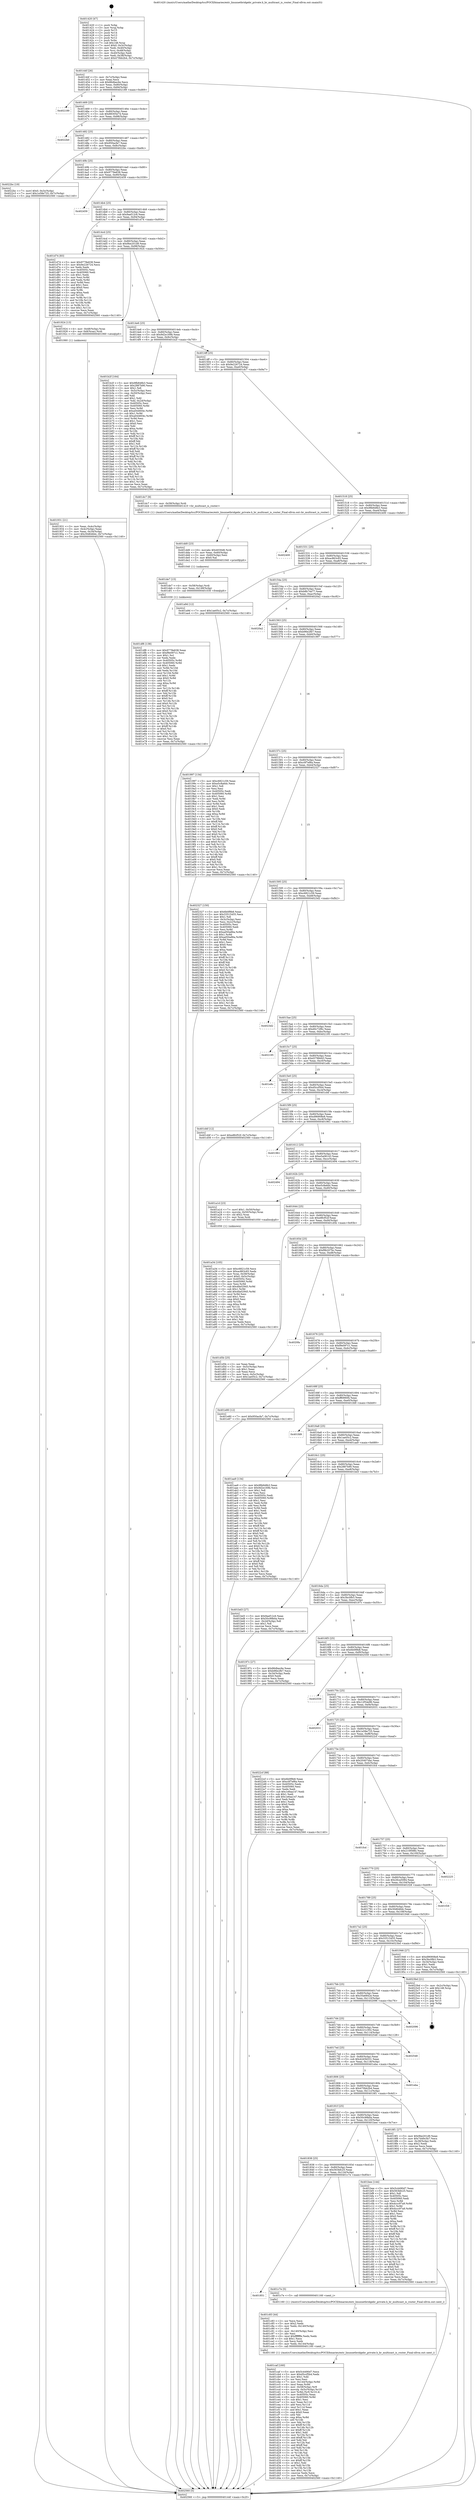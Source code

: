 digraph "0x401420" {
  label = "0x401420 (/mnt/c/Users/mathe/Desktop/tcc/POCII/binaries/extr_linuxnetbridgebr_private.h_br_multicast_is_router_Final-ollvm.out::main(0))"
  labelloc = "t"
  node[shape=record]

  Entry [label="",width=0.3,height=0.3,shape=circle,fillcolor=black,style=filled]
  "0x40144f" [label="{
     0x40144f [26]\l
     | [instrs]\l
     &nbsp;&nbsp;0x40144f \<+3\>: mov -0x7c(%rbp),%eax\l
     &nbsp;&nbsp;0x401452 \<+2\>: mov %eax,%ecx\l
     &nbsp;&nbsp;0x401454 \<+6\>: sub $0x86dbec6e,%ecx\l
     &nbsp;&nbsp;0x40145a \<+3\>: mov %eax,-0x80(%rbp)\l
     &nbsp;&nbsp;0x40145d \<+6\>: mov %ecx,-0x84(%rbp)\l
     &nbsp;&nbsp;0x401463 \<+6\>: je 0000000000402189 \<main+0xd69\>\l
  }"]
  "0x402189" [label="{
     0x402189\l
  }", style=dashed]
  "0x401469" [label="{
     0x401469 [25]\l
     | [instrs]\l
     &nbsp;&nbsp;0x401469 \<+5\>: jmp 000000000040146e \<main+0x4e\>\l
     &nbsp;&nbsp;0x40146e \<+3\>: mov -0x80(%rbp),%eax\l
     &nbsp;&nbsp;0x401471 \<+5\>: sub $0x88305e74,%eax\l
     &nbsp;&nbsp;0x401476 \<+6\>: mov %eax,-0x88(%rbp)\l
     &nbsp;&nbsp;0x40147c \<+6\>: je 00000000004022b0 \<main+0xe90\>\l
  }"]
  Exit [label="",width=0.3,height=0.3,shape=circle,fillcolor=black,style=filled,peripheries=2]
  "0x4022b0" [label="{
     0x4022b0\l
  }", style=dashed]
  "0x401482" [label="{
     0x401482 [25]\l
     | [instrs]\l
     &nbsp;&nbsp;0x401482 \<+5\>: jmp 0000000000401487 \<main+0x67\>\l
     &nbsp;&nbsp;0x401487 \<+3\>: mov -0x80(%rbp),%eax\l
     &nbsp;&nbsp;0x40148a \<+5\>: sub $0x950acfa7,%eax\l
     &nbsp;&nbsp;0x40148f \<+6\>: mov %eax,-0x8c(%rbp)\l
     &nbsp;&nbsp;0x401495 \<+6\>: je 00000000004022bc \<main+0xe9c\>\l
  }"]
  "0x401df6" [label="{
     0x401df6 [138]\l
     | [instrs]\l
     &nbsp;&nbsp;0x401df6 \<+5\>: mov $0x9778e638,%eax\l
     &nbsp;&nbsp;0x401dfb \<+5\>: mov $0xf9e097c1,%esi\l
     &nbsp;&nbsp;0x401e00 \<+2\>: mov $0x1,%cl\l
     &nbsp;&nbsp;0x401e02 \<+2\>: xor %edx,%edx\l
     &nbsp;&nbsp;0x401e04 \<+8\>: mov 0x40505c,%r8d\l
     &nbsp;&nbsp;0x401e0c \<+8\>: mov 0x405060,%r9d\l
     &nbsp;&nbsp;0x401e14 \<+3\>: sub $0x1,%edx\l
     &nbsp;&nbsp;0x401e17 \<+3\>: mov %r8d,%r10d\l
     &nbsp;&nbsp;0x401e1a \<+3\>: add %edx,%r10d\l
     &nbsp;&nbsp;0x401e1d \<+4\>: imul %r10d,%r8d\l
     &nbsp;&nbsp;0x401e21 \<+4\>: and $0x1,%r8d\l
     &nbsp;&nbsp;0x401e25 \<+4\>: cmp $0x0,%r8d\l
     &nbsp;&nbsp;0x401e29 \<+4\>: sete %r11b\l
     &nbsp;&nbsp;0x401e2d \<+4\>: cmp $0xa,%r9d\l
     &nbsp;&nbsp;0x401e31 \<+3\>: setl %bl\l
     &nbsp;&nbsp;0x401e34 \<+3\>: mov %r11b,%r14b\l
     &nbsp;&nbsp;0x401e37 \<+4\>: xor $0xff,%r14b\l
     &nbsp;&nbsp;0x401e3b \<+3\>: mov %bl,%r15b\l
     &nbsp;&nbsp;0x401e3e \<+4\>: xor $0xff,%r15b\l
     &nbsp;&nbsp;0x401e42 \<+3\>: xor $0x0,%cl\l
     &nbsp;&nbsp;0x401e45 \<+3\>: mov %r14b,%r12b\l
     &nbsp;&nbsp;0x401e48 \<+4\>: and $0x0,%r12b\l
     &nbsp;&nbsp;0x401e4c \<+3\>: and %cl,%r11b\l
     &nbsp;&nbsp;0x401e4f \<+3\>: mov %r15b,%r13b\l
     &nbsp;&nbsp;0x401e52 \<+4\>: and $0x0,%r13b\l
     &nbsp;&nbsp;0x401e56 \<+2\>: and %cl,%bl\l
     &nbsp;&nbsp;0x401e58 \<+3\>: or %r11b,%r12b\l
     &nbsp;&nbsp;0x401e5b \<+3\>: or %bl,%r13b\l
     &nbsp;&nbsp;0x401e5e \<+3\>: xor %r13b,%r12b\l
     &nbsp;&nbsp;0x401e61 \<+3\>: or %r15b,%r14b\l
     &nbsp;&nbsp;0x401e64 \<+4\>: xor $0xff,%r14b\l
     &nbsp;&nbsp;0x401e68 \<+3\>: or $0x0,%cl\l
     &nbsp;&nbsp;0x401e6b \<+3\>: and %cl,%r14b\l
     &nbsp;&nbsp;0x401e6e \<+3\>: or %r14b,%r12b\l
     &nbsp;&nbsp;0x401e71 \<+4\>: test $0x1,%r12b\l
     &nbsp;&nbsp;0x401e75 \<+3\>: cmovne %esi,%eax\l
     &nbsp;&nbsp;0x401e78 \<+3\>: mov %eax,-0x7c(%rbp)\l
     &nbsp;&nbsp;0x401e7b \<+5\>: jmp 0000000000402560 \<main+0x1140\>\l
  }"]
  "0x4022bc" [label="{
     0x4022bc [19]\l
     | [instrs]\l
     &nbsp;&nbsp;0x4022bc \<+7\>: movl $0x0,-0x3c(%rbp)\l
     &nbsp;&nbsp;0x4022c3 \<+7\>: movl $0x1e58e725,-0x7c(%rbp)\l
     &nbsp;&nbsp;0x4022ca \<+5\>: jmp 0000000000402560 \<main+0x1140\>\l
  }"]
  "0x40149b" [label="{
     0x40149b [25]\l
     | [instrs]\l
     &nbsp;&nbsp;0x40149b \<+5\>: jmp 00000000004014a0 \<main+0x80\>\l
     &nbsp;&nbsp;0x4014a0 \<+3\>: mov -0x80(%rbp),%eax\l
     &nbsp;&nbsp;0x4014a3 \<+5\>: sub $0x9778e638,%eax\l
     &nbsp;&nbsp;0x4014a8 \<+6\>: mov %eax,-0x90(%rbp)\l
     &nbsp;&nbsp;0x4014ae \<+6\>: je 0000000000402459 \<main+0x1039\>\l
  }"]
  "0x401de7" [label="{
     0x401de7 [15]\l
     | [instrs]\l
     &nbsp;&nbsp;0x401de7 \<+4\>: mov -0x58(%rbp),%rdi\l
     &nbsp;&nbsp;0x401deb \<+6\>: mov %eax,-0x148(%rbp)\l
     &nbsp;&nbsp;0x401df1 \<+5\>: call 0000000000401030 \<free@plt\>\l
     | [calls]\l
     &nbsp;&nbsp;0x401030 \{1\} (unknown)\l
  }"]
  "0x402459" [label="{
     0x402459\l
  }", style=dashed]
  "0x4014b4" [label="{
     0x4014b4 [25]\l
     | [instrs]\l
     &nbsp;&nbsp;0x4014b4 \<+5\>: jmp 00000000004014b9 \<main+0x99\>\l
     &nbsp;&nbsp;0x4014b9 \<+3\>: mov -0x80(%rbp),%eax\l
     &nbsp;&nbsp;0x4014bc \<+5\>: sub $0x9aef12c6,%eax\l
     &nbsp;&nbsp;0x4014c1 \<+6\>: mov %eax,-0x94(%rbp)\l
     &nbsp;&nbsp;0x4014c7 \<+6\>: je 0000000000401d74 \<main+0x954\>\l
  }"]
  "0x401dd0" [label="{
     0x401dd0 [23]\l
     | [instrs]\l
     &nbsp;&nbsp;0x401dd0 \<+10\>: movabs $0x4030d6,%rdi\l
     &nbsp;&nbsp;0x401dda \<+3\>: mov %eax,-0x60(%rbp)\l
     &nbsp;&nbsp;0x401ddd \<+3\>: mov -0x60(%rbp),%esi\l
     &nbsp;&nbsp;0x401de0 \<+2\>: mov $0x0,%al\l
     &nbsp;&nbsp;0x401de2 \<+5\>: call 0000000000401040 \<printf@plt\>\l
     | [calls]\l
     &nbsp;&nbsp;0x401040 \{1\} (unknown)\l
  }"]
  "0x401d74" [label="{
     0x401d74 [83]\l
     | [instrs]\l
     &nbsp;&nbsp;0x401d74 \<+5\>: mov $0x9778e638,%eax\l
     &nbsp;&nbsp;0x401d79 \<+5\>: mov $0x9e226724,%ecx\l
     &nbsp;&nbsp;0x401d7e \<+2\>: xor %edx,%edx\l
     &nbsp;&nbsp;0x401d80 \<+7\>: mov 0x40505c,%esi\l
     &nbsp;&nbsp;0x401d87 \<+7\>: mov 0x405060,%edi\l
     &nbsp;&nbsp;0x401d8e \<+3\>: sub $0x1,%edx\l
     &nbsp;&nbsp;0x401d91 \<+3\>: mov %esi,%r8d\l
     &nbsp;&nbsp;0x401d94 \<+3\>: add %edx,%r8d\l
     &nbsp;&nbsp;0x401d97 \<+4\>: imul %r8d,%esi\l
     &nbsp;&nbsp;0x401d9b \<+3\>: and $0x1,%esi\l
     &nbsp;&nbsp;0x401d9e \<+3\>: cmp $0x0,%esi\l
     &nbsp;&nbsp;0x401da1 \<+4\>: sete %r9b\l
     &nbsp;&nbsp;0x401da5 \<+3\>: cmp $0xa,%edi\l
     &nbsp;&nbsp;0x401da8 \<+4\>: setl %r10b\l
     &nbsp;&nbsp;0x401dac \<+3\>: mov %r9b,%r11b\l
     &nbsp;&nbsp;0x401daf \<+3\>: and %r10b,%r11b\l
     &nbsp;&nbsp;0x401db2 \<+3\>: xor %r10b,%r9b\l
     &nbsp;&nbsp;0x401db5 \<+3\>: or %r9b,%r11b\l
     &nbsp;&nbsp;0x401db8 \<+4\>: test $0x1,%r11b\l
     &nbsp;&nbsp;0x401dbc \<+3\>: cmovne %ecx,%eax\l
     &nbsp;&nbsp;0x401dbf \<+3\>: mov %eax,-0x7c(%rbp)\l
     &nbsp;&nbsp;0x401dc2 \<+5\>: jmp 0000000000402560 \<main+0x1140\>\l
  }"]
  "0x4014cd" [label="{
     0x4014cd [25]\l
     | [instrs]\l
     &nbsp;&nbsp;0x4014cd \<+5\>: jmp 00000000004014d2 \<main+0xb2\>\l
     &nbsp;&nbsp;0x4014d2 \<+3\>: mov -0x80(%rbp),%eax\l
     &nbsp;&nbsp;0x4014d5 \<+5\>: sub $0x9be201d9,%eax\l
     &nbsp;&nbsp;0x4014da \<+6\>: mov %eax,-0x98(%rbp)\l
     &nbsp;&nbsp;0x4014e0 \<+6\>: je 0000000000401924 \<main+0x504\>\l
  }"]
  "0x401caf" [label="{
     0x401caf [160]\l
     | [instrs]\l
     &nbsp;&nbsp;0x401caf \<+5\>: mov $0x5c4490d7,%ecx\l
     &nbsp;&nbsp;0x401cb4 \<+5\>: mov $0xd5ccf5b4,%edx\l
     &nbsp;&nbsp;0x401cb9 \<+3\>: mov $0x1,%dil\l
     &nbsp;&nbsp;0x401cbc \<+2\>: xor %esi,%esi\l
     &nbsp;&nbsp;0x401cbe \<+7\>: mov -0x144(%rbp),%r8d\l
     &nbsp;&nbsp;0x401cc5 \<+4\>: imul %eax,%r8d\l
     &nbsp;&nbsp;0x401cc9 \<+4\>: mov -0x58(%rbp),%r9\l
     &nbsp;&nbsp;0x401ccd \<+4\>: movslq -0x5c(%rbp),%r10\l
     &nbsp;&nbsp;0x401cd1 \<+4\>: mov %r8d,(%r9,%r10,4)\l
     &nbsp;&nbsp;0x401cd5 \<+7\>: mov 0x40505c,%eax\l
     &nbsp;&nbsp;0x401cdc \<+8\>: mov 0x405060,%r8d\l
     &nbsp;&nbsp;0x401ce4 \<+3\>: sub $0x1,%esi\l
     &nbsp;&nbsp;0x401ce7 \<+3\>: mov %eax,%r11d\l
     &nbsp;&nbsp;0x401cea \<+3\>: add %esi,%r11d\l
     &nbsp;&nbsp;0x401ced \<+4\>: imul %r11d,%eax\l
     &nbsp;&nbsp;0x401cf1 \<+3\>: and $0x1,%eax\l
     &nbsp;&nbsp;0x401cf4 \<+3\>: cmp $0x0,%eax\l
     &nbsp;&nbsp;0x401cf7 \<+3\>: sete %bl\l
     &nbsp;&nbsp;0x401cfa \<+4\>: cmp $0xa,%r8d\l
     &nbsp;&nbsp;0x401cfe \<+4\>: setl %r14b\l
     &nbsp;&nbsp;0x401d02 \<+3\>: mov %bl,%r15b\l
     &nbsp;&nbsp;0x401d05 \<+4\>: xor $0xff,%r15b\l
     &nbsp;&nbsp;0x401d09 \<+3\>: mov %r14b,%r12b\l
     &nbsp;&nbsp;0x401d0c \<+4\>: xor $0xff,%r12b\l
     &nbsp;&nbsp;0x401d10 \<+4\>: xor $0x1,%dil\l
     &nbsp;&nbsp;0x401d14 \<+3\>: mov %r15b,%r13b\l
     &nbsp;&nbsp;0x401d17 \<+4\>: and $0xff,%r13b\l
     &nbsp;&nbsp;0x401d1b \<+3\>: and %dil,%bl\l
     &nbsp;&nbsp;0x401d1e \<+3\>: mov %r12b,%al\l
     &nbsp;&nbsp;0x401d21 \<+2\>: and $0xff,%al\l
     &nbsp;&nbsp;0x401d23 \<+3\>: and %dil,%r14b\l
     &nbsp;&nbsp;0x401d26 \<+3\>: or %bl,%r13b\l
     &nbsp;&nbsp;0x401d29 \<+3\>: or %r14b,%al\l
     &nbsp;&nbsp;0x401d2c \<+3\>: xor %al,%r13b\l
     &nbsp;&nbsp;0x401d2f \<+3\>: or %r12b,%r15b\l
     &nbsp;&nbsp;0x401d32 \<+4\>: xor $0xff,%r15b\l
     &nbsp;&nbsp;0x401d36 \<+4\>: or $0x1,%dil\l
     &nbsp;&nbsp;0x401d3a \<+3\>: and %dil,%r15b\l
     &nbsp;&nbsp;0x401d3d \<+3\>: or %r15b,%r13b\l
     &nbsp;&nbsp;0x401d40 \<+4\>: test $0x1,%r13b\l
     &nbsp;&nbsp;0x401d44 \<+3\>: cmovne %edx,%ecx\l
     &nbsp;&nbsp;0x401d47 \<+3\>: mov %ecx,-0x7c(%rbp)\l
     &nbsp;&nbsp;0x401d4a \<+5\>: jmp 0000000000402560 \<main+0x1140\>\l
  }"]
  "0x401924" [label="{
     0x401924 [13]\l
     | [instrs]\l
     &nbsp;&nbsp;0x401924 \<+4\>: mov -0x48(%rbp),%rax\l
     &nbsp;&nbsp;0x401928 \<+4\>: mov 0x8(%rax),%rdi\l
     &nbsp;&nbsp;0x40192c \<+5\>: call 0000000000401060 \<atoi@plt\>\l
     | [calls]\l
     &nbsp;&nbsp;0x401060 \{1\} (unknown)\l
  }"]
  "0x4014e6" [label="{
     0x4014e6 [25]\l
     | [instrs]\l
     &nbsp;&nbsp;0x4014e6 \<+5\>: jmp 00000000004014eb \<main+0xcb\>\l
     &nbsp;&nbsp;0x4014eb \<+3\>: mov -0x80(%rbp),%eax\l
     &nbsp;&nbsp;0x4014ee \<+5\>: sub $0x9d2e169b,%eax\l
     &nbsp;&nbsp;0x4014f3 \<+6\>: mov %eax,-0x9c(%rbp)\l
     &nbsp;&nbsp;0x4014f9 \<+6\>: je 0000000000401b2f \<main+0x70f\>\l
  }"]
  "0x401c83" [label="{
     0x401c83 [44]\l
     | [instrs]\l
     &nbsp;&nbsp;0x401c83 \<+2\>: xor %ecx,%ecx\l
     &nbsp;&nbsp;0x401c85 \<+5\>: mov $0x2,%edx\l
     &nbsp;&nbsp;0x401c8a \<+6\>: mov %edx,-0x140(%rbp)\l
     &nbsp;&nbsp;0x401c90 \<+1\>: cltd\l
     &nbsp;&nbsp;0x401c91 \<+6\>: mov -0x140(%rbp),%esi\l
     &nbsp;&nbsp;0x401c97 \<+2\>: idiv %esi\l
     &nbsp;&nbsp;0x401c99 \<+6\>: imul $0xfffffffe,%edx,%edx\l
     &nbsp;&nbsp;0x401c9f \<+3\>: sub $0x1,%ecx\l
     &nbsp;&nbsp;0x401ca2 \<+2\>: sub %ecx,%edx\l
     &nbsp;&nbsp;0x401ca4 \<+6\>: mov %edx,-0x144(%rbp)\l
     &nbsp;&nbsp;0x401caa \<+5\>: call 0000000000401160 \<next_i\>\l
     | [calls]\l
     &nbsp;&nbsp;0x401160 \{1\} (/mnt/c/Users/mathe/Desktop/tcc/POCII/binaries/extr_linuxnetbridgebr_private.h_br_multicast_is_router_Final-ollvm.out::next_i)\l
  }"]
  "0x401b2f" [label="{
     0x401b2f [164]\l
     | [instrs]\l
     &nbsp;&nbsp;0x401b2f \<+5\>: mov $0x9fb848b3,%eax\l
     &nbsp;&nbsp;0x401b34 \<+5\>: mov $0x2887b90,%ecx\l
     &nbsp;&nbsp;0x401b39 \<+2\>: mov $0x1,%dl\l
     &nbsp;&nbsp;0x401b3b \<+3\>: mov -0x5c(%rbp),%esi\l
     &nbsp;&nbsp;0x401b3e \<+3\>: cmp -0x50(%rbp),%esi\l
     &nbsp;&nbsp;0x401b41 \<+4\>: setl %dil\l
     &nbsp;&nbsp;0x401b45 \<+4\>: and $0x1,%dil\l
     &nbsp;&nbsp;0x401b49 \<+4\>: mov %dil,-0x2d(%rbp)\l
     &nbsp;&nbsp;0x401b4d \<+7\>: mov 0x40505c,%esi\l
     &nbsp;&nbsp;0x401b54 \<+8\>: mov 0x405060,%r8d\l
     &nbsp;&nbsp;0x401b5c \<+3\>: mov %esi,%r9d\l
     &nbsp;&nbsp;0x401b5f \<+7\>: add $0xa044604c,%r9d\l
     &nbsp;&nbsp;0x401b66 \<+4\>: sub $0x1,%r9d\l
     &nbsp;&nbsp;0x401b6a \<+7\>: sub $0xa044604c,%r9d\l
     &nbsp;&nbsp;0x401b71 \<+4\>: imul %r9d,%esi\l
     &nbsp;&nbsp;0x401b75 \<+3\>: and $0x1,%esi\l
     &nbsp;&nbsp;0x401b78 \<+3\>: cmp $0x0,%esi\l
     &nbsp;&nbsp;0x401b7b \<+4\>: sete %dil\l
     &nbsp;&nbsp;0x401b7f \<+4\>: cmp $0xa,%r8d\l
     &nbsp;&nbsp;0x401b83 \<+4\>: setl %r10b\l
     &nbsp;&nbsp;0x401b87 \<+3\>: mov %dil,%r11b\l
     &nbsp;&nbsp;0x401b8a \<+4\>: xor $0xff,%r11b\l
     &nbsp;&nbsp;0x401b8e \<+3\>: mov %r10b,%bl\l
     &nbsp;&nbsp;0x401b91 \<+3\>: xor $0xff,%bl\l
     &nbsp;&nbsp;0x401b94 \<+3\>: xor $0x1,%dl\l
     &nbsp;&nbsp;0x401b97 \<+3\>: mov %r11b,%r14b\l
     &nbsp;&nbsp;0x401b9a \<+4\>: and $0xff,%r14b\l
     &nbsp;&nbsp;0x401b9e \<+3\>: and %dl,%dil\l
     &nbsp;&nbsp;0x401ba1 \<+3\>: mov %bl,%r15b\l
     &nbsp;&nbsp;0x401ba4 \<+4\>: and $0xff,%r15b\l
     &nbsp;&nbsp;0x401ba8 \<+3\>: and %dl,%r10b\l
     &nbsp;&nbsp;0x401bab \<+3\>: or %dil,%r14b\l
     &nbsp;&nbsp;0x401bae \<+3\>: or %r10b,%r15b\l
     &nbsp;&nbsp;0x401bb1 \<+3\>: xor %r15b,%r14b\l
     &nbsp;&nbsp;0x401bb4 \<+3\>: or %bl,%r11b\l
     &nbsp;&nbsp;0x401bb7 \<+4\>: xor $0xff,%r11b\l
     &nbsp;&nbsp;0x401bbb \<+3\>: or $0x1,%dl\l
     &nbsp;&nbsp;0x401bbe \<+3\>: and %dl,%r11b\l
     &nbsp;&nbsp;0x401bc1 \<+3\>: or %r11b,%r14b\l
     &nbsp;&nbsp;0x401bc4 \<+4\>: test $0x1,%r14b\l
     &nbsp;&nbsp;0x401bc8 \<+3\>: cmovne %ecx,%eax\l
     &nbsp;&nbsp;0x401bcb \<+3\>: mov %eax,-0x7c(%rbp)\l
     &nbsp;&nbsp;0x401bce \<+5\>: jmp 0000000000402560 \<main+0x1140\>\l
  }"]
  "0x4014ff" [label="{
     0x4014ff [25]\l
     | [instrs]\l
     &nbsp;&nbsp;0x4014ff \<+5\>: jmp 0000000000401504 \<main+0xe4\>\l
     &nbsp;&nbsp;0x401504 \<+3\>: mov -0x80(%rbp),%eax\l
     &nbsp;&nbsp;0x401507 \<+5\>: sub $0x9e226724,%eax\l
     &nbsp;&nbsp;0x40150c \<+6\>: mov %eax,-0xa0(%rbp)\l
     &nbsp;&nbsp;0x401512 \<+6\>: je 0000000000401dc7 \<main+0x9a7\>\l
  }"]
  "0x401851" [label="{
     0x401851\l
  }", style=dashed]
  "0x401dc7" [label="{
     0x401dc7 [9]\l
     | [instrs]\l
     &nbsp;&nbsp;0x401dc7 \<+4\>: mov -0x58(%rbp),%rdi\l
     &nbsp;&nbsp;0x401dcb \<+5\>: call 0000000000401410 \<br_multicast_is_router\>\l
     | [calls]\l
     &nbsp;&nbsp;0x401410 \{1\} (/mnt/c/Users/mathe/Desktop/tcc/POCII/binaries/extr_linuxnetbridgebr_private.h_br_multicast_is_router_Final-ollvm.out::br_multicast_is_router)\l
  }"]
  "0x401518" [label="{
     0x401518 [25]\l
     | [instrs]\l
     &nbsp;&nbsp;0x401518 \<+5\>: jmp 000000000040151d \<main+0xfd\>\l
     &nbsp;&nbsp;0x40151d \<+3\>: mov -0x80(%rbp),%eax\l
     &nbsp;&nbsp;0x401520 \<+5\>: sub $0x9fb848b3,%eax\l
     &nbsp;&nbsp;0x401525 \<+6\>: mov %eax,-0xa4(%rbp)\l
     &nbsp;&nbsp;0x40152b \<+6\>: je 0000000000402400 \<main+0xfe0\>\l
  }"]
  "0x401c7e" [label="{
     0x401c7e [5]\l
     | [instrs]\l
     &nbsp;&nbsp;0x401c7e \<+5\>: call 0000000000401160 \<next_i\>\l
     | [calls]\l
     &nbsp;&nbsp;0x401160 \{1\} (/mnt/c/Users/mathe/Desktop/tcc/POCII/binaries/extr_linuxnetbridgebr_private.h_br_multicast_is_router_Final-ollvm.out::next_i)\l
  }"]
  "0x402400" [label="{
     0x402400\l
  }", style=dashed]
  "0x401531" [label="{
     0x401531 [25]\l
     | [instrs]\l
     &nbsp;&nbsp;0x401531 \<+5\>: jmp 0000000000401536 \<main+0x116\>\l
     &nbsp;&nbsp;0x401536 \<+3\>: mov -0x80(%rbp),%eax\l
     &nbsp;&nbsp;0x401539 \<+5\>: sub $0xac863c65,%eax\l
     &nbsp;&nbsp;0x40153e \<+6\>: mov %eax,-0xa8(%rbp)\l
     &nbsp;&nbsp;0x401544 \<+6\>: je 0000000000401a9d \<main+0x67d\>\l
  }"]
  "0x401838" [label="{
     0x401838 [25]\l
     | [instrs]\l
     &nbsp;&nbsp;0x401838 \<+5\>: jmp 000000000040183d \<main+0x41d\>\l
     &nbsp;&nbsp;0x40183d \<+3\>: mov -0x80(%rbp),%eax\l
     &nbsp;&nbsp;0x401840 \<+5\>: sub $0x563bfc25,%eax\l
     &nbsp;&nbsp;0x401845 \<+6\>: mov %eax,-0x124(%rbp)\l
     &nbsp;&nbsp;0x40184b \<+6\>: je 0000000000401c7e \<main+0x85e\>\l
  }"]
  "0x401a9d" [label="{
     0x401a9d [12]\l
     | [instrs]\l
     &nbsp;&nbsp;0x401a9d \<+7\>: movl $0x1ae05c2,-0x7c(%rbp)\l
     &nbsp;&nbsp;0x401aa4 \<+5\>: jmp 0000000000402560 \<main+0x1140\>\l
  }"]
  "0x40154a" [label="{
     0x40154a [25]\l
     | [instrs]\l
     &nbsp;&nbsp;0x40154a \<+5\>: jmp 000000000040154f \<main+0x12f\>\l
     &nbsp;&nbsp;0x40154f \<+3\>: mov -0x80(%rbp),%eax\l
     &nbsp;&nbsp;0x401552 \<+5\>: sub $0xb8b74a77,%eax\l
     &nbsp;&nbsp;0x401557 \<+6\>: mov %eax,-0xac(%rbp)\l
     &nbsp;&nbsp;0x40155d \<+6\>: je 00000000004020a2 \<main+0xc82\>\l
  }"]
  "0x401bee" [label="{
     0x401bee [144]\l
     | [instrs]\l
     &nbsp;&nbsp;0x401bee \<+5\>: mov $0x5c4490d7,%eax\l
     &nbsp;&nbsp;0x401bf3 \<+5\>: mov $0x563bfc25,%ecx\l
     &nbsp;&nbsp;0x401bf8 \<+2\>: mov $0x1,%dl\l
     &nbsp;&nbsp;0x401bfa \<+7\>: mov 0x40505c,%esi\l
     &nbsp;&nbsp;0x401c01 \<+7\>: mov 0x405060,%edi\l
     &nbsp;&nbsp;0x401c08 \<+3\>: mov %esi,%r8d\l
     &nbsp;&nbsp;0x401c0b \<+7\>: sub $0x4ccc97a9,%r8d\l
     &nbsp;&nbsp;0x401c12 \<+4\>: sub $0x1,%r8d\l
     &nbsp;&nbsp;0x401c16 \<+7\>: add $0x4ccc97a9,%r8d\l
     &nbsp;&nbsp;0x401c1d \<+4\>: imul %r8d,%esi\l
     &nbsp;&nbsp;0x401c21 \<+3\>: and $0x1,%esi\l
     &nbsp;&nbsp;0x401c24 \<+3\>: cmp $0x0,%esi\l
     &nbsp;&nbsp;0x401c27 \<+4\>: sete %r9b\l
     &nbsp;&nbsp;0x401c2b \<+3\>: cmp $0xa,%edi\l
     &nbsp;&nbsp;0x401c2e \<+4\>: setl %r10b\l
     &nbsp;&nbsp;0x401c32 \<+3\>: mov %r9b,%r11b\l
     &nbsp;&nbsp;0x401c35 \<+4\>: xor $0xff,%r11b\l
     &nbsp;&nbsp;0x401c39 \<+3\>: mov %r10b,%bl\l
     &nbsp;&nbsp;0x401c3c \<+3\>: xor $0xff,%bl\l
     &nbsp;&nbsp;0x401c3f \<+3\>: xor $0x0,%dl\l
     &nbsp;&nbsp;0x401c42 \<+3\>: mov %r11b,%r14b\l
     &nbsp;&nbsp;0x401c45 \<+4\>: and $0x0,%r14b\l
     &nbsp;&nbsp;0x401c49 \<+3\>: and %dl,%r9b\l
     &nbsp;&nbsp;0x401c4c \<+3\>: mov %bl,%r15b\l
     &nbsp;&nbsp;0x401c4f \<+4\>: and $0x0,%r15b\l
     &nbsp;&nbsp;0x401c53 \<+3\>: and %dl,%r10b\l
     &nbsp;&nbsp;0x401c56 \<+3\>: or %r9b,%r14b\l
     &nbsp;&nbsp;0x401c59 \<+3\>: or %r10b,%r15b\l
     &nbsp;&nbsp;0x401c5c \<+3\>: xor %r15b,%r14b\l
     &nbsp;&nbsp;0x401c5f \<+3\>: or %bl,%r11b\l
     &nbsp;&nbsp;0x401c62 \<+4\>: xor $0xff,%r11b\l
     &nbsp;&nbsp;0x401c66 \<+3\>: or $0x0,%dl\l
     &nbsp;&nbsp;0x401c69 \<+3\>: and %dl,%r11b\l
     &nbsp;&nbsp;0x401c6c \<+3\>: or %r11b,%r14b\l
     &nbsp;&nbsp;0x401c6f \<+4\>: test $0x1,%r14b\l
     &nbsp;&nbsp;0x401c73 \<+3\>: cmovne %ecx,%eax\l
     &nbsp;&nbsp;0x401c76 \<+3\>: mov %eax,-0x7c(%rbp)\l
     &nbsp;&nbsp;0x401c79 \<+5\>: jmp 0000000000402560 \<main+0x1140\>\l
  }"]
  "0x4020a2" [label="{
     0x4020a2\l
  }", style=dashed]
  "0x401563" [label="{
     0x401563 [25]\l
     | [instrs]\l
     &nbsp;&nbsp;0x401563 \<+5\>: jmp 0000000000401568 \<main+0x148\>\l
     &nbsp;&nbsp;0x401568 \<+3\>: mov -0x80(%rbp),%eax\l
     &nbsp;&nbsp;0x40156b \<+5\>: sub $0xb96e2fb7,%eax\l
     &nbsp;&nbsp;0x401570 \<+6\>: mov %eax,-0xb0(%rbp)\l
     &nbsp;&nbsp;0x401576 \<+6\>: je 0000000000401997 \<main+0x577\>\l
  }"]
  "0x401a34" [label="{
     0x401a34 [105]\l
     | [instrs]\l
     &nbsp;&nbsp;0x401a34 \<+5\>: mov $0xc6821c59,%ecx\l
     &nbsp;&nbsp;0x401a39 \<+5\>: mov $0xac863c65,%edx\l
     &nbsp;&nbsp;0x401a3e \<+4\>: mov %rax,-0x58(%rbp)\l
     &nbsp;&nbsp;0x401a42 \<+7\>: movl $0x0,-0x5c(%rbp)\l
     &nbsp;&nbsp;0x401a49 \<+7\>: mov 0x40505c,%esi\l
     &nbsp;&nbsp;0x401a50 \<+8\>: mov 0x405060,%r8d\l
     &nbsp;&nbsp;0x401a58 \<+3\>: mov %esi,%r9d\l
     &nbsp;&nbsp;0x401a5b \<+7\>: sub $0x4fa02945,%r9d\l
     &nbsp;&nbsp;0x401a62 \<+4\>: sub $0x1,%r9d\l
     &nbsp;&nbsp;0x401a66 \<+7\>: add $0x4fa02945,%r9d\l
     &nbsp;&nbsp;0x401a6d \<+4\>: imul %r9d,%esi\l
     &nbsp;&nbsp;0x401a71 \<+3\>: and $0x1,%esi\l
     &nbsp;&nbsp;0x401a74 \<+3\>: cmp $0x0,%esi\l
     &nbsp;&nbsp;0x401a77 \<+4\>: sete %r10b\l
     &nbsp;&nbsp;0x401a7b \<+4\>: cmp $0xa,%r8d\l
     &nbsp;&nbsp;0x401a7f \<+4\>: setl %r11b\l
     &nbsp;&nbsp;0x401a83 \<+3\>: mov %r10b,%bl\l
     &nbsp;&nbsp;0x401a86 \<+3\>: and %r11b,%bl\l
     &nbsp;&nbsp;0x401a89 \<+3\>: xor %r11b,%r10b\l
     &nbsp;&nbsp;0x401a8c \<+3\>: or %r10b,%bl\l
     &nbsp;&nbsp;0x401a8f \<+3\>: test $0x1,%bl\l
     &nbsp;&nbsp;0x401a92 \<+3\>: cmovne %edx,%ecx\l
     &nbsp;&nbsp;0x401a95 \<+3\>: mov %ecx,-0x7c(%rbp)\l
     &nbsp;&nbsp;0x401a98 \<+5\>: jmp 0000000000402560 \<main+0x1140\>\l
  }"]
  "0x401997" [label="{
     0x401997 [134]\l
     | [instrs]\l
     &nbsp;&nbsp;0x401997 \<+5\>: mov $0xc6821c59,%eax\l
     &nbsp;&nbsp;0x40199c \<+5\>: mov $0xe5c8a6dc,%ecx\l
     &nbsp;&nbsp;0x4019a1 \<+2\>: mov $0x1,%dl\l
     &nbsp;&nbsp;0x4019a3 \<+2\>: xor %esi,%esi\l
     &nbsp;&nbsp;0x4019a5 \<+7\>: mov 0x40505c,%edi\l
     &nbsp;&nbsp;0x4019ac \<+8\>: mov 0x405060,%r8d\l
     &nbsp;&nbsp;0x4019b4 \<+3\>: sub $0x1,%esi\l
     &nbsp;&nbsp;0x4019b7 \<+3\>: mov %edi,%r9d\l
     &nbsp;&nbsp;0x4019ba \<+3\>: add %esi,%r9d\l
     &nbsp;&nbsp;0x4019bd \<+4\>: imul %r9d,%edi\l
     &nbsp;&nbsp;0x4019c1 \<+3\>: and $0x1,%edi\l
     &nbsp;&nbsp;0x4019c4 \<+3\>: cmp $0x0,%edi\l
     &nbsp;&nbsp;0x4019c7 \<+4\>: sete %r10b\l
     &nbsp;&nbsp;0x4019cb \<+4\>: cmp $0xa,%r8d\l
     &nbsp;&nbsp;0x4019cf \<+4\>: setl %r11b\l
     &nbsp;&nbsp;0x4019d3 \<+3\>: mov %r10b,%bl\l
     &nbsp;&nbsp;0x4019d6 \<+3\>: xor $0xff,%bl\l
     &nbsp;&nbsp;0x4019d9 \<+3\>: mov %r11b,%r14b\l
     &nbsp;&nbsp;0x4019dc \<+4\>: xor $0xff,%r14b\l
     &nbsp;&nbsp;0x4019e0 \<+3\>: xor $0x0,%dl\l
     &nbsp;&nbsp;0x4019e3 \<+3\>: mov %bl,%r15b\l
     &nbsp;&nbsp;0x4019e6 \<+4\>: and $0x0,%r15b\l
     &nbsp;&nbsp;0x4019ea \<+3\>: and %dl,%r10b\l
     &nbsp;&nbsp;0x4019ed \<+3\>: mov %r14b,%r12b\l
     &nbsp;&nbsp;0x4019f0 \<+4\>: and $0x0,%r12b\l
     &nbsp;&nbsp;0x4019f4 \<+3\>: and %dl,%r11b\l
     &nbsp;&nbsp;0x4019f7 \<+3\>: or %r10b,%r15b\l
     &nbsp;&nbsp;0x4019fa \<+3\>: or %r11b,%r12b\l
     &nbsp;&nbsp;0x4019fd \<+3\>: xor %r12b,%r15b\l
     &nbsp;&nbsp;0x401a00 \<+3\>: or %r14b,%bl\l
     &nbsp;&nbsp;0x401a03 \<+3\>: xor $0xff,%bl\l
     &nbsp;&nbsp;0x401a06 \<+3\>: or $0x0,%dl\l
     &nbsp;&nbsp;0x401a09 \<+2\>: and %dl,%bl\l
     &nbsp;&nbsp;0x401a0b \<+3\>: or %bl,%r15b\l
     &nbsp;&nbsp;0x401a0e \<+4\>: test $0x1,%r15b\l
     &nbsp;&nbsp;0x401a12 \<+3\>: cmovne %ecx,%eax\l
     &nbsp;&nbsp;0x401a15 \<+3\>: mov %eax,-0x7c(%rbp)\l
     &nbsp;&nbsp;0x401a18 \<+5\>: jmp 0000000000402560 \<main+0x1140\>\l
  }"]
  "0x40157c" [label="{
     0x40157c [25]\l
     | [instrs]\l
     &nbsp;&nbsp;0x40157c \<+5\>: jmp 0000000000401581 \<main+0x161\>\l
     &nbsp;&nbsp;0x401581 \<+3\>: mov -0x80(%rbp),%eax\l
     &nbsp;&nbsp;0x401584 \<+5\>: sub $0xc0f7ef6a,%eax\l
     &nbsp;&nbsp;0x401589 \<+6\>: mov %eax,-0xb4(%rbp)\l
     &nbsp;&nbsp;0x40158f \<+6\>: je 0000000000402327 \<main+0xf07\>\l
  }"]
  "0x401931" [label="{
     0x401931 [21]\l
     | [instrs]\l
     &nbsp;&nbsp;0x401931 \<+3\>: mov %eax,-0x4c(%rbp)\l
     &nbsp;&nbsp;0x401934 \<+3\>: mov -0x4c(%rbp),%eax\l
     &nbsp;&nbsp;0x401937 \<+3\>: mov %eax,-0x34(%rbp)\l
     &nbsp;&nbsp;0x40193a \<+7\>: movl $0x30d646dc,-0x7c(%rbp)\l
     &nbsp;&nbsp;0x401941 \<+5\>: jmp 0000000000402560 \<main+0x1140\>\l
  }"]
  "0x402327" [label="{
     0x402327 [150]\l
     | [instrs]\l
     &nbsp;&nbsp;0x402327 \<+5\>: mov $0x6b0f9b8,%eax\l
     &nbsp;&nbsp;0x40232c \<+5\>: mov $0x33515455,%ecx\l
     &nbsp;&nbsp;0x402331 \<+2\>: mov $0x1,%dl\l
     &nbsp;&nbsp;0x402333 \<+3\>: mov -0x3c(%rbp),%esi\l
     &nbsp;&nbsp;0x402336 \<+3\>: mov %esi,-0x2c(%rbp)\l
     &nbsp;&nbsp;0x402339 \<+7\>: mov 0x40505c,%esi\l
     &nbsp;&nbsp;0x402340 \<+7\>: mov 0x405060,%edi\l
     &nbsp;&nbsp;0x402347 \<+3\>: mov %esi,%r8d\l
     &nbsp;&nbsp;0x40234a \<+7\>: sub $0xad50a86a,%r8d\l
     &nbsp;&nbsp;0x402351 \<+4\>: sub $0x1,%r8d\l
     &nbsp;&nbsp;0x402355 \<+7\>: add $0xad50a86a,%r8d\l
     &nbsp;&nbsp;0x40235c \<+4\>: imul %r8d,%esi\l
     &nbsp;&nbsp;0x402360 \<+3\>: and $0x1,%esi\l
     &nbsp;&nbsp;0x402363 \<+3\>: cmp $0x0,%esi\l
     &nbsp;&nbsp;0x402366 \<+4\>: sete %r9b\l
     &nbsp;&nbsp;0x40236a \<+3\>: cmp $0xa,%edi\l
     &nbsp;&nbsp;0x40236d \<+4\>: setl %r10b\l
     &nbsp;&nbsp;0x402371 \<+3\>: mov %r9b,%r11b\l
     &nbsp;&nbsp;0x402374 \<+4\>: xor $0xff,%r11b\l
     &nbsp;&nbsp;0x402378 \<+3\>: mov %r10b,%bl\l
     &nbsp;&nbsp;0x40237b \<+3\>: xor $0xff,%bl\l
     &nbsp;&nbsp;0x40237e \<+3\>: xor $0x0,%dl\l
     &nbsp;&nbsp;0x402381 \<+3\>: mov %r11b,%r14b\l
     &nbsp;&nbsp;0x402384 \<+4\>: and $0x0,%r14b\l
     &nbsp;&nbsp;0x402388 \<+3\>: and %dl,%r9b\l
     &nbsp;&nbsp;0x40238b \<+3\>: mov %bl,%r15b\l
     &nbsp;&nbsp;0x40238e \<+4\>: and $0x0,%r15b\l
     &nbsp;&nbsp;0x402392 \<+3\>: and %dl,%r10b\l
     &nbsp;&nbsp;0x402395 \<+3\>: or %r9b,%r14b\l
     &nbsp;&nbsp;0x402398 \<+3\>: or %r10b,%r15b\l
     &nbsp;&nbsp;0x40239b \<+3\>: xor %r15b,%r14b\l
     &nbsp;&nbsp;0x40239e \<+3\>: or %bl,%r11b\l
     &nbsp;&nbsp;0x4023a1 \<+4\>: xor $0xff,%r11b\l
     &nbsp;&nbsp;0x4023a5 \<+3\>: or $0x0,%dl\l
     &nbsp;&nbsp;0x4023a8 \<+3\>: and %dl,%r11b\l
     &nbsp;&nbsp;0x4023ab \<+3\>: or %r11b,%r14b\l
     &nbsp;&nbsp;0x4023ae \<+4\>: test $0x1,%r14b\l
     &nbsp;&nbsp;0x4023b2 \<+3\>: cmovne %ecx,%eax\l
     &nbsp;&nbsp;0x4023b5 \<+3\>: mov %eax,-0x7c(%rbp)\l
     &nbsp;&nbsp;0x4023b8 \<+5\>: jmp 0000000000402560 \<main+0x1140\>\l
  }"]
  "0x401595" [label="{
     0x401595 [25]\l
     | [instrs]\l
     &nbsp;&nbsp;0x401595 \<+5\>: jmp 000000000040159a \<main+0x17a\>\l
     &nbsp;&nbsp;0x40159a \<+3\>: mov -0x80(%rbp),%eax\l
     &nbsp;&nbsp;0x40159d \<+5\>: sub $0xc6821c59,%eax\l
     &nbsp;&nbsp;0x4015a2 \<+6\>: mov %eax,-0xb8(%rbp)\l
     &nbsp;&nbsp;0x4015a8 \<+6\>: je 00000000004023d2 \<main+0xfb2\>\l
  }"]
  "0x401420" [label="{
     0x401420 [47]\l
     | [instrs]\l
     &nbsp;&nbsp;0x401420 \<+1\>: push %rbp\l
     &nbsp;&nbsp;0x401421 \<+3\>: mov %rsp,%rbp\l
     &nbsp;&nbsp;0x401424 \<+2\>: push %r15\l
     &nbsp;&nbsp;0x401426 \<+2\>: push %r14\l
     &nbsp;&nbsp;0x401428 \<+2\>: push %r13\l
     &nbsp;&nbsp;0x40142a \<+2\>: push %r12\l
     &nbsp;&nbsp;0x40142c \<+1\>: push %rbx\l
     &nbsp;&nbsp;0x40142d \<+7\>: sub $0x148,%rsp\l
     &nbsp;&nbsp;0x401434 \<+7\>: movl $0x0,-0x3c(%rbp)\l
     &nbsp;&nbsp;0x40143b \<+3\>: mov %edi,-0x40(%rbp)\l
     &nbsp;&nbsp;0x40143e \<+4\>: mov %rsi,-0x48(%rbp)\l
     &nbsp;&nbsp;0x401442 \<+3\>: mov -0x40(%rbp),%edi\l
     &nbsp;&nbsp;0x401445 \<+3\>: mov %edi,-0x38(%rbp)\l
     &nbsp;&nbsp;0x401448 \<+7\>: movl $0x470bb2b4,-0x7c(%rbp)\l
  }"]
  "0x4023d2" [label="{
     0x4023d2\l
  }", style=dashed]
  "0x4015ae" [label="{
     0x4015ae [25]\l
     | [instrs]\l
     &nbsp;&nbsp;0x4015ae \<+5\>: jmp 00000000004015b3 \<main+0x193\>\l
     &nbsp;&nbsp;0x4015b3 \<+3\>: mov -0x80(%rbp),%eax\l
     &nbsp;&nbsp;0x4015b6 \<+5\>: sub $0xd0c72f6c,%eax\l
     &nbsp;&nbsp;0x4015bb \<+6\>: mov %eax,-0xbc(%rbp)\l
     &nbsp;&nbsp;0x4015c1 \<+6\>: je 0000000000402195 \<main+0xd75\>\l
  }"]
  "0x402560" [label="{
     0x402560 [5]\l
     | [instrs]\l
     &nbsp;&nbsp;0x402560 \<+5\>: jmp 000000000040144f \<main+0x2f\>\l
  }"]
  "0x402195" [label="{
     0x402195\l
  }", style=dashed]
  "0x4015c7" [label="{
     0x4015c7 [25]\l
     | [instrs]\l
     &nbsp;&nbsp;0x4015c7 \<+5\>: jmp 00000000004015cc \<main+0x1ac\>\l
     &nbsp;&nbsp;0x4015cc \<+3\>: mov -0x80(%rbp),%eax\l
     &nbsp;&nbsp;0x4015cf \<+5\>: sub $0xd3788d43,%eax\l
     &nbsp;&nbsp;0x4015d4 \<+6\>: mov %eax,-0xc0(%rbp)\l
     &nbsp;&nbsp;0x4015da \<+6\>: je 0000000000401e8c \<main+0xa6c\>\l
  }"]
  "0x40181f" [label="{
     0x40181f [25]\l
     | [instrs]\l
     &nbsp;&nbsp;0x40181f \<+5\>: jmp 0000000000401824 \<main+0x404\>\l
     &nbsp;&nbsp;0x401824 \<+3\>: mov -0x80(%rbp),%eax\l
     &nbsp;&nbsp;0x401827 \<+5\>: sub $0x50c99b0a,%eax\l
     &nbsp;&nbsp;0x40182c \<+6\>: mov %eax,-0x120(%rbp)\l
     &nbsp;&nbsp;0x401832 \<+6\>: je 0000000000401bee \<main+0x7ce\>\l
  }"]
  "0x401e8c" [label="{
     0x401e8c\l
  }", style=dashed]
  "0x4015e0" [label="{
     0x4015e0 [25]\l
     | [instrs]\l
     &nbsp;&nbsp;0x4015e0 \<+5\>: jmp 00000000004015e5 \<main+0x1c5\>\l
     &nbsp;&nbsp;0x4015e5 \<+3\>: mov -0x80(%rbp),%eax\l
     &nbsp;&nbsp;0x4015e8 \<+5\>: sub $0xd5ccf5b4,%eax\l
     &nbsp;&nbsp;0x4015ed \<+6\>: mov %eax,-0xc4(%rbp)\l
     &nbsp;&nbsp;0x4015f3 \<+6\>: je 0000000000401d4f \<main+0x92f\>\l
  }"]
  "0x4018f1" [label="{
     0x4018f1 [27]\l
     | [instrs]\l
     &nbsp;&nbsp;0x4018f1 \<+5\>: mov $0x9be201d9,%eax\l
     &nbsp;&nbsp;0x4018f6 \<+5\>: mov $0x7d49c5b7,%ecx\l
     &nbsp;&nbsp;0x4018fb \<+3\>: mov -0x38(%rbp),%edx\l
     &nbsp;&nbsp;0x4018fe \<+3\>: cmp $0x2,%edx\l
     &nbsp;&nbsp;0x401901 \<+3\>: cmovne %ecx,%eax\l
     &nbsp;&nbsp;0x401904 \<+3\>: mov %eax,-0x7c(%rbp)\l
     &nbsp;&nbsp;0x401907 \<+5\>: jmp 0000000000402560 \<main+0x1140\>\l
  }"]
  "0x401d4f" [label="{
     0x401d4f [12]\l
     | [instrs]\l
     &nbsp;&nbsp;0x401d4f \<+7\>: movl $0xe8fcf52f,-0x7c(%rbp)\l
     &nbsp;&nbsp;0x401d56 \<+5\>: jmp 0000000000402560 \<main+0x1140\>\l
  }"]
  "0x4015f9" [label="{
     0x4015f9 [25]\l
     | [instrs]\l
     &nbsp;&nbsp;0x4015f9 \<+5\>: jmp 00000000004015fe \<main+0x1de\>\l
     &nbsp;&nbsp;0x4015fe \<+3\>: mov -0x80(%rbp),%eax\l
     &nbsp;&nbsp;0x401601 \<+5\>: sub $0xd96908e8,%eax\l
     &nbsp;&nbsp;0x401606 \<+6\>: mov %eax,-0xc8(%rbp)\l
     &nbsp;&nbsp;0x40160c \<+6\>: je 0000000000401961 \<main+0x541\>\l
  }"]
  "0x401806" [label="{
     0x401806 [25]\l
     | [instrs]\l
     &nbsp;&nbsp;0x401806 \<+5\>: jmp 000000000040180b \<main+0x3eb\>\l
     &nbsp;&nbsp;0x40180b \<+3\>: mov -0x80(%rbp),%eax\l
     &nbsp;&nbsp;0x40180e \<+5\>: sub $0x470bb2b4,%eax\l
     &nbsp;&nbsp;0x401813 \<+6\>: mov %eax,-0x11c(%rbp)\l
     &nbsp;&nbsp;0x401819 \<+6\>: je 00000000004018f1 \<main+0x4d1\>\l
  }"]
  "0x401961" [label="{
     0x401961\l
  }", style=dashed]
  "0x401612" [label="{
     0x401612 [25]\l
     | [instrs]\l
     &nbsp;&nbsp;0x401612 \<+5\>: jmp 0000000000401617 \<main+0x1f7\>\l
     &nbsp;&nbsp;0x401617 \<+3\>: mov -0x80(%rbp),%eax\l
     &nbsp;&nbsp;0x40161a \<+5\>: sub $0xe5a08143,%eax\l
     &nbsp;&nbsp;0x40161f \<+6\>: mov %eax,-0xcc(%rbp)\l
     &nbsp;&nbsp;0x401625 \<+6\>: je 0000000000402494 \<main+0x1074\>\l
  }"]
  "0x401eba" [label="{
     0x401eba\l
  }", style=dashed]
  "0x402494" [label="{
     0x402494\l
  }", style=dashed]
  "0x40162b" [label="{
     0x40162b [25]\l
     | [instrs]\l
     &nbsp;&nbsp;0x40162b \<+5\>: jmp 0000000000401630 \<main+0x210\>\l
     &nbsp;&nbsp;0x401630 \<+3\>: mov -0x80(%rbp),%eax\l
     &nbsp;&nbsp;0x401633 \<+5\>: sub $0xe5c8a6dc,%eax\l
     &nbsp;&nbsp;0x401638 \<+6\>: mov %eax,-0xd0(%rbp)\l
     &nbsp;&nbsp;0x40163e \<+6\>: je 0000000000401a1d \<main+0x5fd\>\l
  }"]
  "0x4017ed" [label="{
     0x4017ed [25]\l
     | [instrs]\l
     &nbsp;&nbsp;0x4017ed \<+5\>: jmp 00000000004017f2 \<main+0x3d2\>\l
     &nbsp;&nbsp;0x4017f2 \<+3\>: mov -0x80(%rbp),%eax\l
     &nbsp;&nbsp;0x4017f5 \<+5\>: sub $0x42d3b531,%eax\l
     &nbsp;&nbsp;0x4017fa \<+6\>: mov %eax,-0x118(%rbp)\l
     &nbsp;&nbsp;0x401800 \<+6\>: je 0000000000401eba \<main+0xa9a\>\l
  }"]
  "0x401a1d" [label="{
     0x401a1d [23]\l
     | [instrs]\l
     &nbsp;&nbsp;0x401a1d \<+7\>: movl $0x1,-0x50(%rbp)\l
     &nbsp;&nbsp;0x401a24 \<+4\>: movslq -0x50(%rbp),%rax\l
     &nbsp;&nbsp;0x401a28 \<+4\>: shl $0x2,%rax\l
     &nbsp;&nbsp;0x401a2c \<+3\>: mov %rax,%rdi\l
     &nbsp;&nbsp;0x401a2f \<+5\>: call 0000000000401050 \<malloc@plt\>\l
     | [calls]\l
     &nbsp;&nbsp;0x401050 \{1\} (unknown)\l
  }"]
  "0x401644" [label="{
     0x401644 [25]\l
     | [instrs]\l
     &nbsp;&nbsp;0x401644 \<+5\>: jmp 0000000000401649 \<main+0x229\>\l
     &nbsp;&nbsp;0x401649 \<+3\>: mov -0x80(%rbp),%eax\l
     &nbsp;&nbsp;0x40164c \<+5\>: sub $0xe8fcf52f,%eax\l
     &nbsp;&nbsp;0x401651 \<+6\>: mov %eax,-0xd4(%rbp)\l
     &nbsp;&nbsp;0x401657 \<+6\>: je 0000000000401d5b \<main+0x93b\>\l
  }"]
  "0x402548" [label="{
     0x402548\l
  }", style=dashed]
  "0x401d5b" [label="{
     0x401d5b [25]\l
     | [instrs]\l
     &nbsp;&nbsp;0x401d5b \<+2\>: xor %eax,%eax\l
     &nbsp;&nbsp;0x401d5d \<+3\>: mov -0x5c(%rbp),%ecx\l
     &nbsp;&nbsp;0x401d60 \<+3\>: sub $0x1,%eax\l
     &nbsp;&nbsp;0x401d63 \<+2\>: sub %eax,%ecx\l
     &nbsp;&nbsp;0x401d65 \<+3\>: mov %ecx,-0x5c(%rbp)\l
     &nbsp;&nbsp;0x401d68 \<+7\>: movl $0x1ae05c2,-0x7c(%rbp)\l
     &nbsp;&nbsp;0x401d6f \<+5\>: jmp 0000000000402560 \<main+0x1140\>\l
  }"]
  "0x40165d" [label="{
     0x40165d [25]\l
     | [instrs]\l
     &nbsp;&nbsp;0x40165d \<+5\>: jmp 0000000000401662 \<main+0x242\>\l
     &nbsp;&nbsp;0x401662 \<+3\>: mov -0x80(%rbp),%eax\l
     &nbsp;&nbsp;0x401665 \<+5\>: sub $0xf9b207bc,%eax\l
     &nbsp;&nbsp;0x40166a \<+6\>: mov %eax,-0xd8(%rbp)\l
     &nbsp;&nbsp;0x401670 \<+6\>: je 00000000004020fa \<main+0xcda\>\l
  }"]
  "0x4017d4" [label="{
     0x4017d4 [25]\l
     | [instrs]\l
     &nbsp;&nbsp;0x4017d4 \<+5\>: jmp 00000000004017d9 \<main+0x3b9\>\l
     &nbsp;&nbsp;0x4017d9 \<+3\>: mov -0x80(%rbp),%eax\l
     &nbsp;&nbsp;0x4017dc \<+5\>: sub $0x4221c302,%eax\l
     &nbsp;&nbsp;0x4017e1 \<+6\>: mov %eax,-0x114(%rbp)\l
     &nbsp;&nbsp;0x4017e7 \<+6\>: je 0000000000402548 \<main+0x1128\>\l
  }"]
  "0x4020fa" [label="{
     0x4020fa\l
  }", style=dashed]
  "0x401676" [label="{
     0x401676 [25]\l
     | [instrs]\l
     &nbsp;&nbsp;0x401676 \<+5\>: jmp 000000000040167b \<main+0x25b\>\l
     &nbsp;&nbsp;0x40167b \<+3\>: mov -0x80(%rbp),%eax\l
     &nbsp;&nbsp;0x40167e \<+5\>: sub $0xf9e097c1,%eax\l
     &nbsp;&nbsp;0x401683 \<+6\>: mov %eax,-0xdc(%rbp)\l
     &nbsp;&nbsp;0x401689 \<+6\>: je 0000000000401e80 \<main+0xa60\>\l
  }"]
  "0x402096" [label="{
     0x402096\l
  }", style=dashed]
  "0x401e80" [label="{
     0x401e80 [12]\l
     | [instrs]\l
     &nbsp;&nbsp;0x401e80 \<+7\>: movl $0x950acfa7,-0x7c(%rbp)\l
     &nbsp;&nbsp;0x401e87 \<+5\>: jmp 0000000000402560 \<main+0x1140\>\l
  }"]
  "0x40168f" [label="{
     0x40168f [25]\l
     | [instrs]\l
     &nbsp;&nbsp;0x40168f \<+5\>: jmp 0000000000401694 \<main+0x274\>\l
     &nbsp;&nbsp;0x401694 \<+3\>: mov -0x80(%rbp),%eax\l
     &nbsp;&nbsp;0x401697 \<+5\>: sub $0xff6990f4,%eax\l
     &nbsp;&nbsp;0x40169c \<+6\>: mov %eax,-0xe0(%rbp)\l
     &nbsp;&nbsp;0x4016a2 \<+6\>: je 0000000000401fd9 \<main+0xbb9\>\l
  }"]
  "0x4017bb" [label="{
     0x4017bb [25]\l
     | [instrs]\l
     &nbsp;&nbsp;0x4017bb \<+5\>: jmp 00000000004017c0 \<main+0x3a0\>\l
     &nbsp;&nbsp;0x4017c0 \<+3\>: mov -0x80(%rbp),%eax\l
     &nbsp;&nbsp;0x4017c3 \<+5\>: sub $0x35a6842e,%eax\l
     &nbsp;&nbsp;0x4017c8 \<+6\>: mov %eax,-0x110(%rbp)\l
     &nbsp;&nbsp;0x4017ce \<+6\>: je 0000000000402096 \<main+0xc76\>\l
  }"]
  "0x401fd9" [label="{
     0x401fd9\l
  }", style=dashed]
  "0x4016a8" [label="{
     0x4016a8 [25]\l
     | [instrs]\l
     &nbsp;&nbsp;0x4016a8 \<+5\>: jmp 00000000004016ad \<main+0x28d\>\l
     &nbsp;&nbsp;0x4016ad \<+3\>: mov -0x80(%rbp),%eax\l
     &nbsp;&nbsp;0x4016b0 \<+5\>: sub $0x1ae05c2,%eax\l
     &nbsp;&nbsp;0x4016b5 \<+6\>: mov %eax,-0xe4(%rbp)\l
     &nbsp;&nbsp;0x4016bb \<+6\>: je 0000000000401aa9 \<main+0x689\>\l
  }"]
  "0x4023bd" [label="{
     0x4023bd [21]\l
     | [instrs]\l
     &nbsp;&nbsp;0x4023bd \<+3\>: mov -0x2c(%rbp),%eax\l
     &nbsp;&nbsp;0x4023c0 \<+7\>: add $0x148,%rsp\l
     &nbsp;&nbsp;0x4023c7 \<+1\>: pop %rbx\l
     &nbsp;&nbsp;0x4023c8 \<+2\>: pop %r12\l
     &nbsp;&nbsp;0x4023ca \<+2\>: pop %r13\l
     &nbsp;&nbsp;0x4023cc \<+2\>: pop %r14\l
     &nbsp;&nbsp;0x4023ce \<+2\>: pop %r15\l
     &nbsp;&nbsp;0x4023d0 \<+1\>: pop %rbp\l
     &nbsp;&nbsp;0x4023d1 \<+1\>: ret\l
  }"]
  "0x401aa9" [label="{
     0x401aa9 [134]\l
     | [instrs]\l
     &nbsp;&nbsp;0x401aa9 \<+5\>: mov $0x9fb848b3,%eax\l
     &nbsp;&nbsp;0x401aae \<+5\>: mov $0x9d2e169b,%ecx\l
     &nbsp;&nbsp;0x401ab3 \<+2\>: mov $0x1,%dl\l
     &nbsp;&nbsp;0x401ab5 \<+2\>: xor %esi,%esi\l
     &nbsp;&nbsp;0x401ab7 \<+7\>: mov 0x40505c,%edi\l
     &nbsp;&nbsp;0x401abe \<+8\>: mov 0x405060,%r8d\l
     &nbsp;&nbsp;0x401ac6 \<+3\>: sub $0x1,%esi\l
     &nbsp;&nbsp;0x401ac9 \<+3\>: mov %edi,%r9d\l
     &nbsp;&nbsp;0x401acc \<+3\>: add %esi,%r9d\l
     &nbsp;&nbsp;0x401acf \<+4\>: imul %r9d,%edi\l
     &nbsp;&nbsp;0x401ad3 \<+3\>: and $0x1,%edi\l
     &nbsp;&nbsp;0x401ad6 \<+3\>: cmp $0x0,%edi\l
     &nbsp;&nbsp;0x401ad9 \<+4\>: sete %r10b\l
     &nbsp;&nbsp;0x401add \<+4\>: cmp $0xa,%r8d\l
     &nbsp;&nbsp;0x401ae1 \<+4\>: setl %r11b\l
     &nbsp;&nbsp;0x401ae5 \<+3\>: mov %r10b,%bl\l
     &nbsp;&nbsp;0x401ae8 \<+3\>: xor $0xff,%bl\l
     &nbsp;&nbsp;0x401aeb \<+3\>: mov %r11b,%r14b\l
     &nbsp;&nbsp;0x401aee \<+4\>: xor $0xff,%r14b\l
     &nbsp;&nbsp;0x401af2 \<+3\>: xor $0x0,%dl\l
     &nbsp;&nbsp;0x401af5 \<+3\>: mov %bl,%r15b\l
     &nbsp;&nbsp;0x401af8 \<+4\>: and $0x0,%r15b\l
     &nbsp;&nbsp;0x401afc \<+3\>: and %dl,%r10b\l
     &nbsp;&nbsp;0x401aff \<+3\>: mov %r14b,%r12b\l
     &nbsp;&nbsp;0x401b02 \<+4\>: and $0x0,%r12b\l
     &nbsp;&nbsp;0x401b06 \<+3\>: and %dl,%r11b\l
     &nbsp;&nbsp;0x401b09 \<+3\>: or %r10b,%r15b\l
     &nbsp;&nbsp;0x401b0c \<+3\>: or %r11b,%r12b\l
     &nbsp;&nbsp;0x401b0f \<+3\>: xor %r12b,%r15b\l
     &nbsp;&nbsp;0x401b12 \<+3\>: or %r14b,%bl\l
     &nbsp;&nbsp;0x401b15 \<+3\>: xor $0xff,%bl\l
     &nbsp;&nbsp;0x401b18 \<+3\>: or $0x0,%dl\l
     &nbsp;&nbsp;0x401b1b \<+2\>: and %dl,%bl\l
     &nbsp;&nbsp;0x401b1d \<+3\>: or %bl,%r15b\l
     &nbsp;&nbsp;0x401b20 \<+4\>: test $0x1,%r15b\l
     &nbsp;&nbsp;0x401b24 \<+3\>: cmovne %ecx,%eax\l
     &nbsp;&nbsp;0x401b27 \<+3\>: mov %eax,-0x7c(%rbp)\l
     &nbsp;&nbsp;0x401b2a \<+5\>: jmp 0000000000402560 \<main+0x1140\>\l
  }"]
  "0x4016c1" [label="{
     0x4016c1 [25]\l
     | [instrs]\l
     &nbsp;&nbsp;0x4016c1 \<+5\>: jmp 00000000004016c6 \<main+0x2a6\>\l
     &nbsp;&nbsp;0x4016c6 \<+3\>: mov -0x80(%rbp),%eax\l
     &nbsp;&nbsp;0x4016c9 \<+5\>: sub $0x2887b90,%eax\l
     &nbsp;&nbsp;0x4016ce \<+6\>: mov %eax,-0xe8(%rbp)\l
     &nbsp;&nbsp;0x4016d4 \<+6\>: je 0000000000401bd3 \<main+0x7b3\>\l
  }"]
  "0x4017a2" [label="{
     0x4017a2 [25]\l
     | [instrs]\l
     &nbsp;&nbsp;0x4017a2 \<+5\>: jmp 00000000004017a7 \<main+0x387\>\l
     &nbsp;&nbsp;0x4017a7 \<+3\>: mov -0x80(%rbp),%eax\l
     &nbsp;&nbsp;0x4017aa \<+5\>: sub $0x33515455,%eax\l
     &nbsp;&nbsp;0x4017af \<+6\>: mov %eax,-0x10c(%rbp)\l
     &nbsp;&nbsp;0x4017b5 \<+6\>: je 00000000004023bd \<main+0xf9d\>\l
  }"]
  "0x401bd3" [label="{
     0x401bd3 [27]\l
     | [instrs]\l
     &nbsp;&nbsp;0x401bd3 \<+5\>: mov $0x9aef12c6,%eax\l
     &nbsp;&nbsp;0x401bd8 \<+5\>: mov $0x50c99b0a,%ecx\l
     &nbsp;&nbsp;0x401bdd \<+3\>: mov -0x2d(%rbp),%dl\l
     &nbsp;&nbsp;0x401be0 \<+3\>: test $0x1,%dl\l
     &nbsp;&nbsp;0x401be3 \<+3\>: cmovne %ecx,%eax\l
     &nbsp;&nbsp;0x401be6 \<+3\>: mov %eax,-0x7c(%rbp)\l
     &nbsp;&nbsp;0x401be9 \<+5\>: jmp 0000000000402560 \<main+0x1140\>\l
  }"]
  "0x4016da" [label="{
     0x4016da [25]\l
     | [instrs]\l
     &nbsp;&nbsp;0x4016da \<+5\>: jmp 00000000004016df \<main+0x2bf\>\l
     &nbsp;&nbsp;0x4016df \<+3\>: mov -0x80(%rbp),%eax\l
     &nbsp;&nbsp;0x4016e2 \<+5\>: sub $0x3bc0fb3,%eax\l
     &nbsp;&nbsp;0x4016e7 \<+6\>: mov %eax,-0xec(%rbp)\l
     &nbsp;&nbsp;0x4016ed \<+6\>: je 000000000040197c \<main+0x55c\>\l
  }"]
  "0x401946" [label="{
     0x401946 [27]\l
     | [instrs]\l
     &nbsp;&nbsp;0x401946 \<+5\>: mov $0xd96908e8,%eax\l
     &nbsp;&nbsp;0x40194b \<+5\>: mov $0x3bc0fb3,%ecx\l
     &nbsp;&nbsp;0x401950 \<+3\>: mov -0x34(%rbp),%edx\l
     &nbsp;&nbsp;0x401953 \<+3\>: cmp $0x1,%edx\l
     &nbsp;&nbsp;0x401956 \<+3\>: cmovl %ecx,%eax\l
     &nbsp;&nbsp;0x401959 \<+3\>: mov %eax,-0x7c(%rbp)\l
     &nbsp;&nbsp;0x40195c \<+5\>: jmp 0000000000402560 \<main+0x1140\>\l
  }"]
  "0x40197c" [label="{
     0x40197c [27]\l
     | [instrs]\l
     &nbsp;&nbsp;0x40197c \<+5\>: mov $0x86dbec6e,%eax\l
     &nbsp;&nbsp;0x401981 \<+5\>: mov $0xb96e2fb7,%ecx\l
     &nbsp;&nbsp;0x401986 \<+3\>: mov -0x34(%rbp),%edx\l
     &nbsp;&nbsp;0x401989 \<+3\>: cmp $0x0,%edx\l
     &nbsp;&nbsp;0x40198c \<+3\>: cmove %ecx,%eax\l
     &nbsp;&nbsp;0x40198f \<+3\>: mov %eax,-0x7c(%rbp)\l
     &nbsp;&nbsp;0x401992 \<+5\>: jmp 0000000000402560 \<main+0x1140\>\l
  }"]
  "0x4016f3" [label="{
     0x4016f3 [25]\l
     | [instrs]\l
     &nbsp;&nbsp;0x4016f3 \<+5\>: jmp 00000000004016f8 \<main+0x2d8\>\l
     &nbsp;&nbsp;0x4016f8 \<+3\>: mov -0x80(%rbp),%eax\l
     &nbsp;&nbsp;0x4016fb \<+5\>: sub $0x6b0f9b8,%eax\l
     &nbsp;&nbsp;0x401700 \<+6\>: mov %eax,-0xf0(%rbp)\l
     &nbsp;&nbsp;0x401706 \<+6\>: je 0000000000402559 \<main+0x1139\>\l
  }"]
  "0x401789" [label="{
     0x401789 [25]\l
     | [instrs]\l
     &nbsp;&nbsp;0x401789 \<+5\>: jmp 000000000040178e \<main+0x36e\>\l
     &nbsp;&nbsp;0x40178e \<+3\>: mov -0x80(%rbp),%eax\l
     &nbsp;&nbsp;0x401791 \<+5\>: sub $0x30d646dc,%eax\l
     &nbsp;&nbsp;0x401796 \<+6\>: mov %eax,-0x108(%rbp)\l
     &nbsp;&nbsp;0x40179c \<+6\>: je 0000000000401946 \<main+0x526\>\l
  }"]
  "0x402559" [label="{
     0x402559\l
  }", style=dashed]
  "0x40170c" [label="{
     0x40170c [25]\l
     | [instrs]\l
     &nbsp;&nbsp;0x40170c \<+5\>: jmp 0000000000401711 \<main+0x2f1\>\l
     &nbsp;&nbsp;0x401711 \<+3\>: mov -0x80(%rbp),%eax\l
     &nbsp;&nbsp;0x401714 \<+5\>: sub $0x12f54e96,%eax\l
     &nbsp;&nbsp;0x401719 \<+6\>: mov %eax,-0xf4(%rbp)\l
     &nbsp;&nbsp;0x40171f \<+6\>: je 0000000000402031 \<main+0xc11\>\l
  }"]
  "0x401f28" [label="{
     0x401f28\l
  }", style=dashed]
  "0x402031" [label="{
     0x402031\l
  }", style=dashed]
  "0x401725" [label="{
     0x401725 [25]\l
     | [instrs]\l
     &nbsp;&nbsp;0x401725 \<+5\>: jmp 000000000040172a \<main+0x30a\>\l
     &nbsp;&nbsp;0x40172a \<+3\>: mov -0x80(%rbp),%eax\l
     &nbsp;&nbsp;0x40172d \<+5\>: sub $0x1e58e725,%eax\l
     &nbsp;&nbsp;0x401732 \<+6\>: mov %eax,-0xf8(%rbp)\l
     &nbsp;&nbsp;0x401738 \<+6\>: je 00000000004022cf \<main+0xeaf\>\l
  }"]
  "0x401770" [label="{
     0x401770 [25]\l
     | [instrs]\l
     &nbsp;&nbsp;0x401770 \<+5\>: jmp 0000000000401775 \<main+0x355\>\l
     &nbsp;&nbsp;0x401775 \<+3\>: mov -0x80(%rbp),%eax\l
     &nbsp;&nbsp;0x401778 \<+5\>: sub $0x26ca5084,%eax\l
     &nbsp;&nbsp;0x40177d \<+6\>: mov %eax,-0x104(%rbp)\l
     &nbsp;&nbsp;0x401783 \<+6\>: je 0000000000401f28 \<main+0xb08\>\l
  }"]
  "0x4022cf" [label="{
     0x4022cf [88]\l
     | [instrs]\l
     &nbsp;&nbsp;0x4022cf \<+5\>: mov $0x6b0f9b8,%eax\l
     &nbsp;&nbsp;0x4022d4 \<+5\>: mov $0xc0f7ef6a,%ecx\l
     &nbsp;&nbsp;0x4022d9 \<+7\>: mov 0x40505c,%edx\l
     &nbsp;&nbsp;0x4022e0 \<+7\>: mov 0x405060,%esi\l
     &nbsp;&nbsp;0x4022e7 \<+2\>: mov %edx,%edi\l
     &nbsp;&nbsp;0x4022e9 \<+6\>: sub $0x1e6aa147,%edi\l
     &nbsp;&nbsp;0x4022ef \<+3\>: sub $0x1,%edi\l
     &nbsp;&nbsp;0x4022f2 \<+6\>: add $0x1e6aa147,%edi\l
     &nbsp;&nbsp;0x4022f8 \<+3\>: imul %edi,%edx\l
     &nbsp;&nbsp;0x4022fb \<+3\>: and $0x1,%edx\l
     &nbsp;&nbsp;0x4022fe \<+3\>: cmp $0x0,%edx\l
     &nbsp;&nbsp;0x402301 \<+4\>: sete %r8b\l
     &nbsp;&nbsp;0x402305 \<+3\>: cmp $0xa,%esi\l
     &nbsp;&nbsp;0x402308 \<+4\>: setl %r9b\l
     &nbsp;&nbsp;0x40230c \<+3\>: mov %r8b,%r10b\l
     &nbsp;&nbsp;0x40230f \<+3\>: and %r9b,%r10b\l
     &nbsp;&nbsp;0x402312 \<+3\>: xor %r9b,%r8b\l
     &nbsp;&nbsp;0x402315 \<+3\>: or %r8b,%r10b\l
     &nbsp;&nbsp;0x402318 \<+4\>: test $0x1,%r10b\l
     &nbsp;&nbsp;0x40231c \<+3\>: cmovne %ecx,%eax\l
     &nbsp;&nbsp;0x40231f \<+3\>: mov %eax,-0x7c(%rbp)\l
     &nbsp;&nbsp;0x402322 \<+5\>: jmp 0000000000402560 \<main+0x1140\>\l
  }"]
  "0x40173e" [label="{
     0x40173e [25]\l
     | [instrs]\l
     &nbsp;&nbsp;0x40173e \<+5\>: jmp 0000000000401743 \<main+0x323\>\l
     &nbsp;&nbsp;0x401743 \<+3\>: mov -0x80(%rbp),%eax\l
     &nbsp;&nbsp;0x401746 \<+5\>: sub $0x20407dac,%eax\l
     &nbsp;&nbsp;0x40174b \<+6\>: mov %eax,-0xfc(%rbp)\l
     &nbsp;&nbsp;0x401751 \<+6\>: je 0000000000401fcd \<main+0xbad\>\l
  }"]
  "0x402225" [label="{
     0x402225\l
  }", style=dashed]
  "0x401fcd" [label="{
     0x401fcd\l
  }", style=dashed]
  "0x401757" [label="{
     0x401757 [25]\l
     | [instrs]\l
     &nbsp;&nbsp;0x401757 \<+5\>: jmp 000000000040175c \<main+0x33c\>\l
     &nbsp;&nbsp;0x40175c \<+3\>: mov -0x80(%rbp),%eax\l
     &nbsp;&nbsp;0x40175f \<+5\>: sub $0x210f588c,%eax\l
     &nbsp;&nbsp;0x401764 \<+6\>: mov %eax,-0x100(%rbp)\l
     &nbsp;&nbsp;0x40176a \<+6\>: je 0000000000402225 \<main+0xe05\>\l
  }"]
  Entry -> "0x401420" [label=" 1"]
  "0x40144f" -> "0x402189" [label=" 0"]
  "0x40144f" -> "0x401469" [label=" 24"]
  "0x4023bd" -> Exit [label=" 1"]
  "0x401469" -> "0x4022b0" [label=" 0"]
  "0x401469" -> "0x401482" [label=" 24"]
  "0x402327" -> "0x402560" [label=" 1"]
  "0x401482" -> "0x4022bc" [label=" 1"]
  "0x401482" -> "0x40149b" [label=" 23"]
  "0x4022cf" -> "0x402560" [label=" 1"]
  "0x40149b" -> "0x402459" [label=" 0"]
  "0x40149b" -> "0x4014b4" [label=" 23"]
  "0x4022bc" -> "0x402560" [label=" 1"]
  "0x4014b4" -> "0x401d74" [label=" 1"]
  "0x4014b4" -> "0x4014cd" [label=" 22"]
  "0x401e80" -> "0x402560" [label=" 1"]
  "0x4014cd" -> "0x401924" [label=" 1"]
  "0x4014cd" -> "0x4014e6" [label=" 21"]
  "0x401df6" -> "0x402560" [label=" 1"]
  "0x4014e6" -> "0x401b2f" [label=" 2"]
  "0x4014e6" -> "0x4014ff" [label=" 19"]
  "0x401de7" -> "0x401df6" [label=" 1"]
  "0x4014ff" -> "0x401dc7" [label=" 1"]
  "0x4014ff" -> "0x401518" [label=" 18"]
  "0x401dd0" -> "0x401de7" [label=" 1"]
  "0x401518" -> "0x402400" [label=" 0"]
  "0x401518" -> "0x401531" [label=" 18"]
  "0x401dc7" -> "0x401dd0" [label=" 1"]
  "0x401531" -> "0x401a9d" [label=" 1"]
  "0x401531" -> "0x40154a" [label=" 17"]
  "0x401d5b" -> "0x402560" [label=" 1"]
  "0x40154a" -> "0x4020a2" [label=" 0"]
  "0x40154a" -> "0x401563" [label=" 17"]
  "0x401d4f" -> "0x402560" [label=" 1"]
  "0x401563" -> "0x401997" [label=" 1"]
  "0x401563" -> "0x40157c" [label=" 16"]
  "0x401c83" -> "0x401caf" [label=" 1"]
  "0x40157c" -> "0x402327" [label=" 1"]
  "0x40157c" -> "0x401595" [label=" 15"]
  "0x401c7e" -> "0x401c83" [label=" 1"]
  "0x401595" -> "0x4023d2" [label=" 0"]
  "0x401595" -> "0x4015ae" [label=" 15"]
  "0x401838" -> "0x401851" [label=" 0"]
  "0x4015ae" -> "0x402195" [label=" 0"]
  "0x4015ae" -> "0x4015c7" [label=" 15"]
  "0x401838" -> "0x401c7e" [label=" 1"]
  "0x4015c7" -> "0x401e8c" [label=" 0"]
  "0x4015c7" -> "0x4015e0" [label=" 15"]
  "0x401d74" -> "0x402560" [label=" 1"]
  "0x4015e0" -> "0x401d4f" [label=" 1"]
  "0x4015e0" -> "0x4015f9" [label=" 14"]
  "0x401bee" -> "0x402560" [label=" 1"]
  "0x4015f9" -> "0x401961" [label=" 0"]
  "0x4015f9" -> "0x401612" [label=" 14"]
  "0x40181f" -> "0x401bee" [label=" 1"]
  "0x401612" -> "0x402494" [label=" 0"]
  "0x401612" -> "0x40162b" [label=" 14"]
  "0x401caf" -> "0x402560" [label=" 1"]
  "0x40162b" -> "0x401a1d" [label=" 1"]
  "0x40162b" -> "0x401644" [label=" 13"]
  "0x401b2f" -> "0x402560" [label=" 2"]
  "0x401644" -> "0x401d5b" [label=" 1"]
  "0x401644" -> "0x40165d" [label=" 12"]
  "0x401aa9" -> "0x402560" [label=" 2"]
  "0x40165d" -> "0x4020fa" [label=" 0"]
  "0x40165d" -> "0x401676" [label=" 12"]
  "0x401a34" -> "0x402560" [label=" 1"]
  "0x401676" -> "0x401e80" [label=" 1"]
  "0x401676" -> "0x40168f" [label=" 11"]
  "0x401a1d" -> "0x401a34" [label=" 1"]
  "0x40168f" -> "0x401fd9" [label=" 0"]
  "0x40168f" -> "0x4016a8" [label=" 11"]
  "0x40197c" -> "0x402560" [label=" 1"]
  "0x4016a8" -> "0x401aa9" [label=" 2"]
  "0x4016a8" -> "0x4016c1" [label=" 9"]
  "0x401946" -> "0x402560" [label=" 1"]
  "0x4016c1" -> "0x401bd3" [label=" 2"]
  "0x4016c1" -> "0x4016da" [label=" 7"]
  "0x401924" -> "0x401931" [label=" 1"]
  "0x4016da" -> "0x40197c" [label=" 1"]
  "0x4016da" -> "0x4016f3" [label=" 6"]
  "0x402560" -> "0x40144f" [label=" 23"]
  "0x4016f3" -> "0x402559" [label=" 0"]
  "0x4016f3" -> "0x40170c" [label=" 6"]
  "0x4018f1" -> "0x402560" [label=" 1"]
  "0x40170c" -> "0x402031" [label=" 0"]
  "0x40170c" -> "0x401725" [label=" 6"]
  "0x401806" -> "0x40181f" [label=" 2"]
  "0x401725" -> "0x4022cf" [label=" 1"]
  "0x401725" -> "0x40173e" [label=" 5"]
  "0x40181f" -> "0x401838" [label=" 1"]
  "0x40173e" -> "0x401fcd" [label=" 0"]
  "0x40173e" -> "0x401757" [label=" 5"]
  "0x4017ed" -> "0x401806" [label=" 3"]
  "0x401757" -> "0x402225" [label=" 0"]
  "0x401757" -> "0x401770" [label=" 5"]
  "0x401806" -> "0x4018f1" [label=" 1"]
  "0x401770" -> "0x401f28" [label=" 0"]
  "0x401770" -> "0x401789" [label=" 5"]
  "0x401420" -> "0x40144f" [label=" 1"]
  "0x401789" -> "0x401946" [label=" 1"]
  "0x401789" -> "0x4017a2" [label=" 4"]
  "0x401931" -> "0x402560" [label=" 1"]
  "0x4017a2" -> "0x4023bd" [label=" 1"]
  "0x4017a2" -> "0x4017bb" [label=" 3"]
  "0x401997" -> "0x402560" [label=" 1"]
  "0x4017bb" -> "0x402096" [label=" 0"]
  "0x4017bb" -> "0x4017d4" [label=" 3"]
  "0x401a9d" -> "0x402560" [label=" 1"]
  "0x4017d4" -> "0x402548" [label=" 0"]
  "0x4017d4" -> "0x4017ed" [label=" 3"]
  "0x401bd3" -> "0x402560" [label=" 2"]
  "0x4017ed" -> "0x401eba" [label=" 0"]
}
